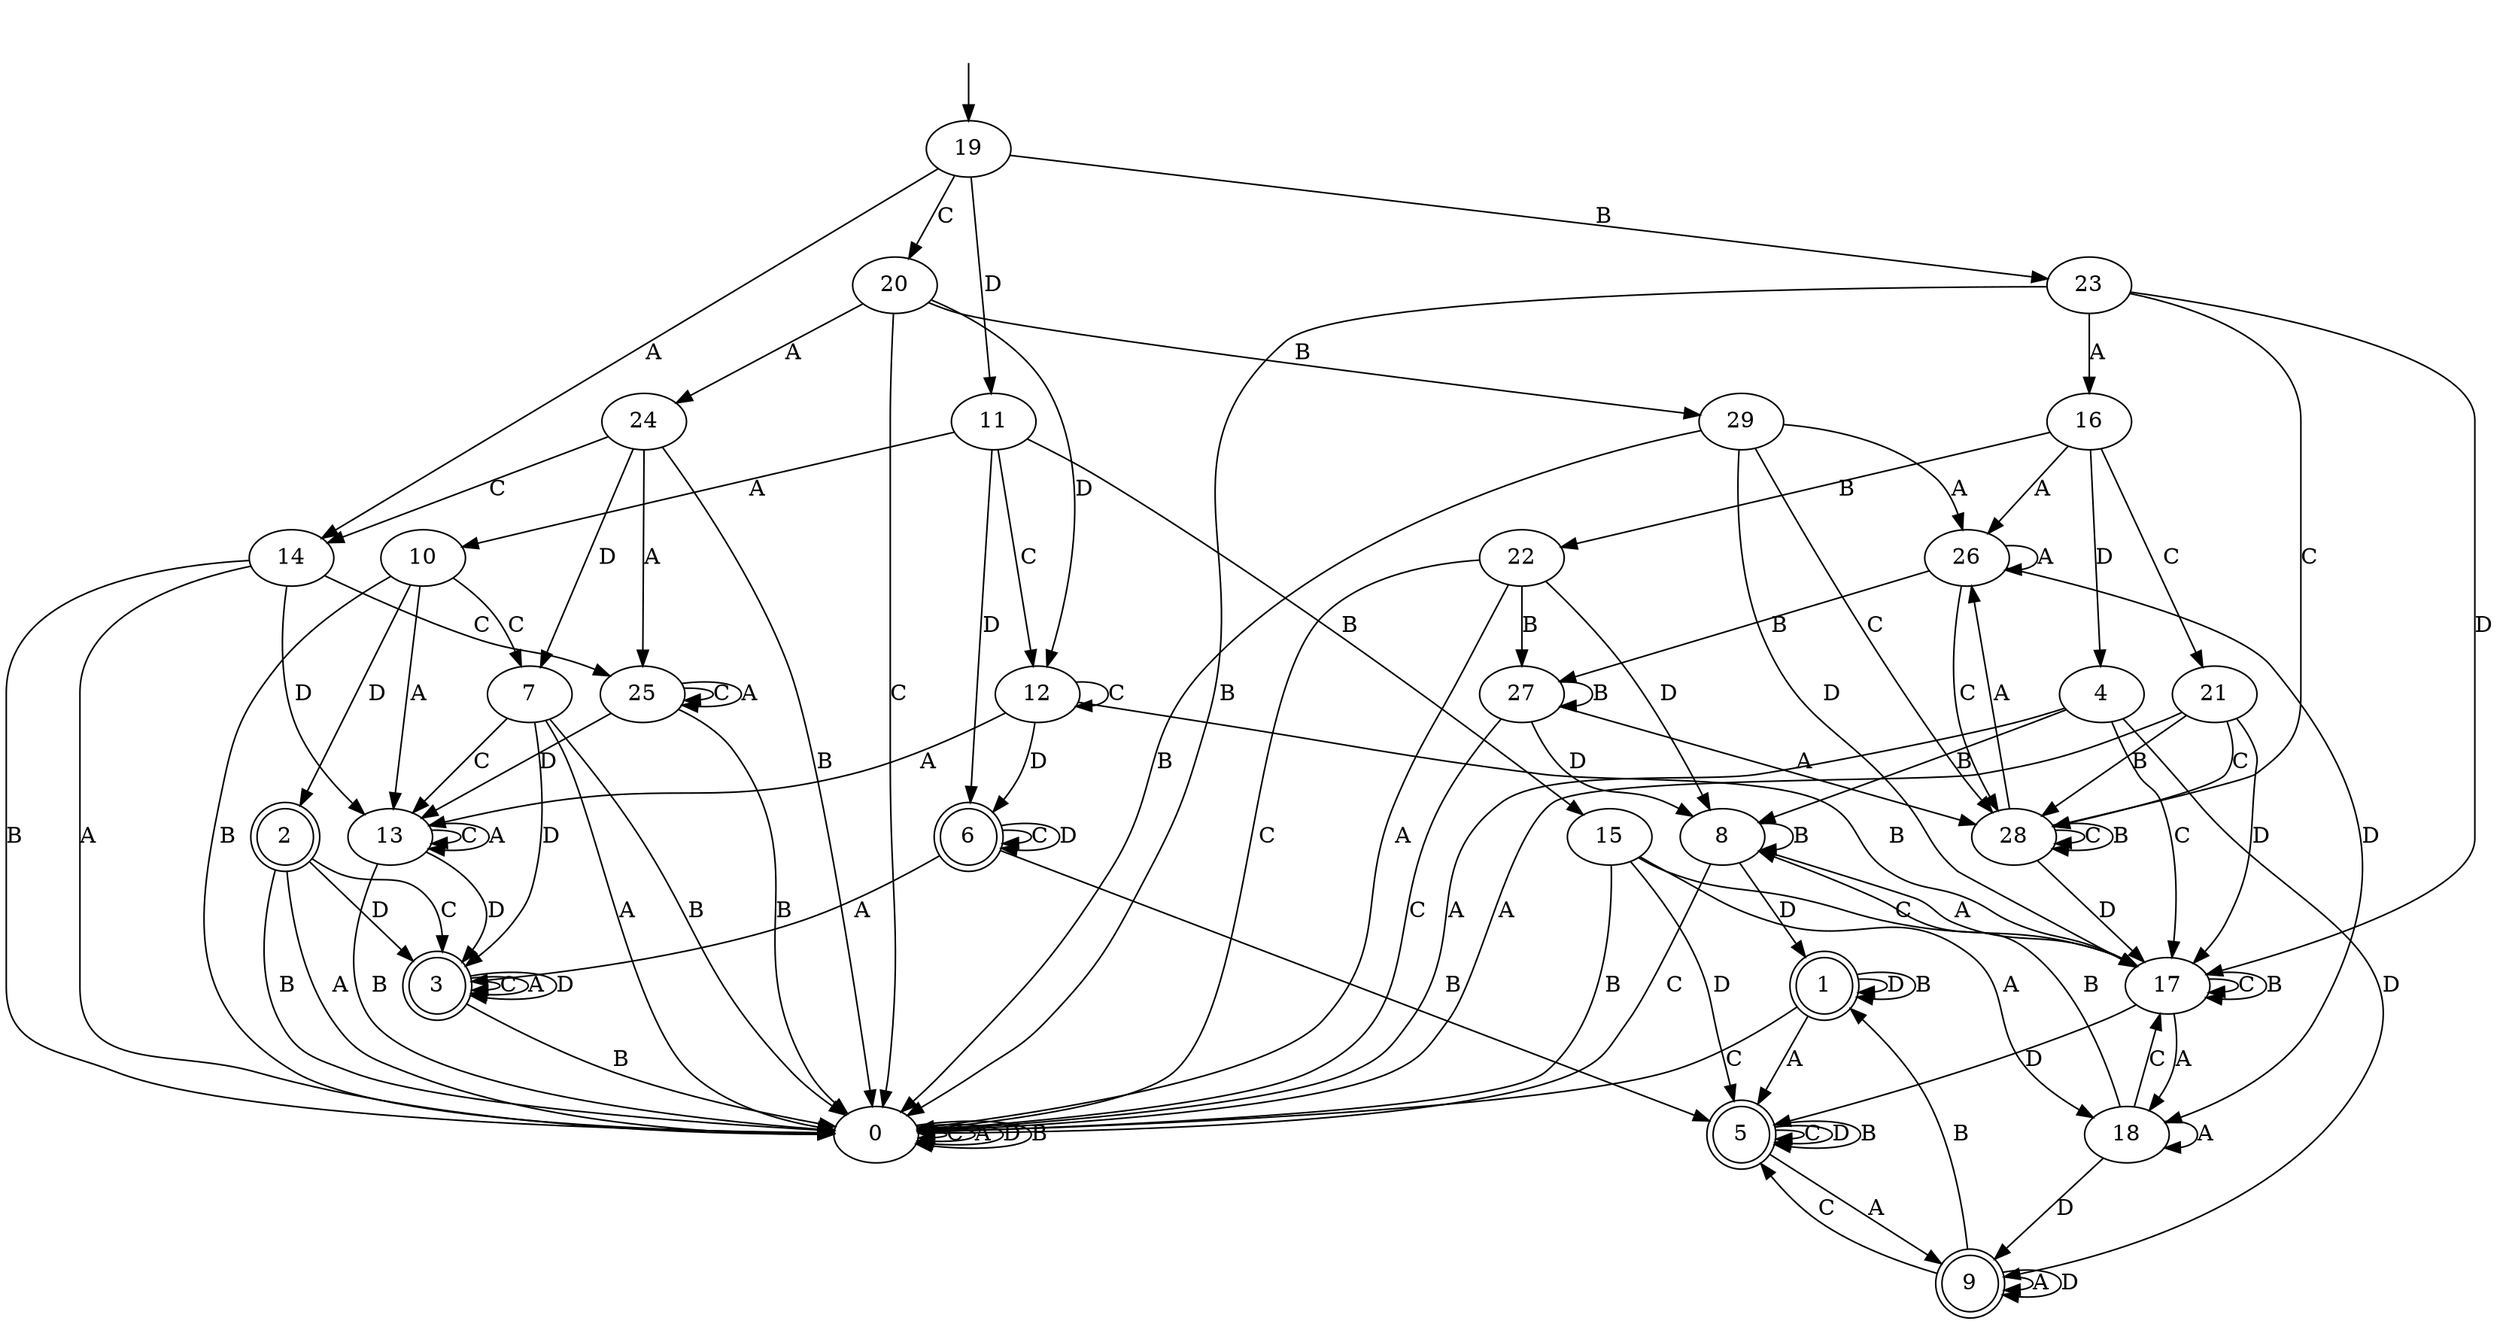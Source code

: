 digraph "6_all_except_m_b" {
0 [label="0"];
1 [label="1", shape=doublecircle];
2 [label="2", shape=doublecircle];
3 [label="3", shape=doublecircle];
4 [label="4"];
5 [label="5", shape=doublecircle];
6 [label="6", shape=doublecircle];
7 [label="7"];
8 [label="8"];
9 [label="9", shape=doublecircle];
10 [label="10"];
11 [label="11"];
12 [label="12"];
13 [label="13"];
14 [label="14"];
15 [label="15"];
16 [label="16"];
17 [label="17"];
18 [label="18"];
19 [label="19"];
20 [label="20"];
21 [label="21"];
22 [label="22"];
23 [label="23"];
24 [label="24"];
25 [label="25"];
26 [label="26"];
27 [label="27"];
28 [label="28"];
29 [label="29"];
0 -> 0  [label="C"];
0 -> 0  [label="A"];
0 -> 0  [label="D"];
0 -> 0  [label="B"];
1 -> 0  [label="C"];
1 -> 5  [label="A"];
1 -> 1  [label="D"];
1 -> 1  [label="B"];
2 -> 3  [label="C"];
2 -> 0  [label="A"];
2 -> 3  [label="D"];
2 -> 0  [label="B"];
3 -> 3  [label="C"];
3 -> 3  [label="A"];
3 -> 3  [label="D"];
3 -> 0  [label="B"];
4 -> 17  [label="C"];
4 -> 0  [label="A"];
4 -> 9  [label="D"];
4 -> 8  [label="B"];
5 -> 5  [label="C"];
5 -> 9  [label="A"];
5 -> 5  [label="D"];
5 -> 5  [label="B"];
6 -> 6  [label="C"];
6 -> 3  [label="A"];
6 -> 6  [label="D"];
6 -> 5  [label="B"];
7 -> 13  [label="C"];
7 -> 0  [label="A"];
7 -> 3  [label="D"];
7 -> 0  [label="B"];
8 -> 0  [label="C"];
8 -> 17  [label="A"];
8 -> 1  [label="D"];
8 -> 8  [label="B"];
9 -> 5  [label="C"];
9 -> 9  [label="A"];
9 -> 9  [label="D"];
9 -> 1  [label="B"];
10 -> 7  [label="C"];
10 -> 13  [label="A"];
10 -> 2  [label="D"];
10 -> 0  [label="B"];
11 -> 12  [label="C"];
11 -> 10  [label="A"];
11 -> 6  [label="D"];
11 -> 15  [label="B"];
12 -> 12  [label="C"];
12 -> 13  [label="A"];
12 -> 6  [label="D"];
12 -> 17  [label="B"];
13 -> 13  [label="C"];
13 -> 13  [label="A"];
13 -> 3  [label="D"];
13 -> 0  [label="B"];
14 -> 25  [label="C"];
14 -> 0  [label="A"];
14 -> 13  [label="D"];
14 -> 0  [label="B"];
15 -> 17  [label="C"];
15 -> 18  [label="A"];
15 -> 5  [label="D"];
15 -> 0  [label="B"];
16 -> 21  [label="C"];
16 -> 26  [label="A"];
16 -> 4  [label="D"];
16 -> 22  [label="B"];
17 -> 17  [label="C"];
17 -> 18  [label="A"];
17 -> 5  [label="D"];
17 -> 17  [label="B"];
18 -> 17  [label="C"];
18 -> 18  [label="A"];
18 -> 9  [label="D"];
18 -> 8  [label="B"];
19 -> 20  [label="C"];
19 -> 14  [label="A"];
19 -> 11  [label="D"];
19 -> 23  [label="B"];
20 -> 0  [label="C"];
20 -> 24  [label="A"];
20 -> 12  [label="D"];
20 -> 29  [label="B"];
21 -> 28  [label="C"];
21 -> 0  [label="A"];
21 -> 17  [label="D"];
21 -> 28  [label="B"];
22 -> 0  [label="C"];
22 -> 0  [label="A"];
22 -> 8  [label="D"];
22 -> 27  [label="B"];
23 -> 28  [label="C"];
23 -> 16  [label="A"];
23 -> 17  [label="D"];
23 -> 0  [label="B"];
24 -> 14  [label="C"];
24 -> 25  [label="A"];
24 -> 7  [label="D"];
24 -> 0  [label="B"];
25 -> 25  [label="C"];
25 -> 25  [label="A"];
25 -> 13  [label="D"];
25 -> 0  [label="B"];
26 -> 28  [label="C"];
26 -> 26  [label="A"];
26 -> 18  [label="D"];
26 -> 27  [label="B"];
27 -> 0  [label="C"];
27 -> 28  [label="A"];
27 -> 8  [label="D"];
27 -> 27  [label="B"];
28 -> 28  [label="C"];
28 -> 26  [label="A"];
28 -> 17  [label="D"];
28 -> 28  [label="B"];
29 -> 28  [label="C"];
29 -> 26  [label="A"];
29 -> 17  [label="D"];
29 -> 0  [label="B"];
__start0 [label="", shape=none];
__start0 -> 19  [label=""];
}
